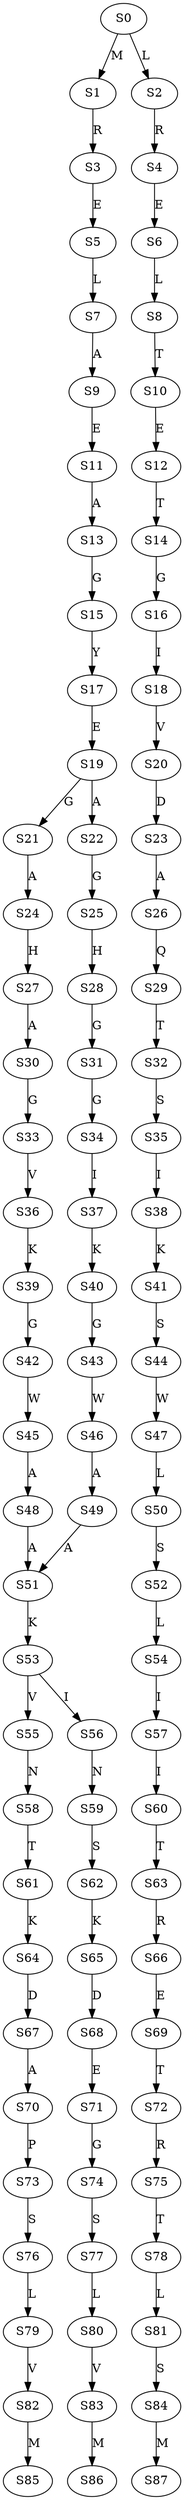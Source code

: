 strict digraph  {
	S0 -> S1 [ label = M ];
	S0 -> S2 [ label = L ];
	S1 -> S3 [ label = R ];
	S2 -> S4 [ label = R ];
	S3 -> S5 [ label = E ];
	S4 -> S6 [ label = E ];
	S5 -> S7 [ label = L ];
	S6 -> S8 [ label = L ];
	S7 -> S9 [ label = A ];
	S8 -> S10 [ label = T ];
	S9 -> S11 [ label = E ];
	S10 -> S12 [ label = E ];
	S11 -> S13 [ label = A ];
	S12 -> S14 [ label = T ];
	S13 -> S15 [ label = G ];
	S14 -> S16 [ label = G ];
	S15 -> S17 [ label = Y ];
	S16 -> S18 [ label = I ];
	S17 -> S19 [ label = E ];
	S18 -> S20 [ label = V ];
	S19 -> S21 [ label = G ];
	S19 -> S22 [ label = A ];
	S20 -> S23 [ label = D ];
	S21 -> S24 [ label = A ];
	S22 -> S25 [ label = G ];
	S23 -> S26 [ label = A ];
	S24 -> S27 [ label = H ];
	S25 -> S28 [ label = H ];
	S26 -> S29 [ label = Q ];
	S27 -> S30 [ label = A ];
	S28 -> S31 [ label = G ];
	S29 -> S32 [ label = T ];
	S30 -> S33 [ label = G ];
	S31 -> S34 [ label = G ];
	S32 -> S35 [ label = S ];
	S33 -> S36 [ label = V ];
	S34 -> S37 [ label = I ];
	S35 -> S38 [ label = I ];
	S36 -> S39 [ label = K ];
	S37 -> S40 [ label = K ];
	S38 -> S41 [ label = K ];
	S39 -> S42 [ label = G ];
	S40 -> S43 [ label = G ];
	S41 -> S44 [ label = S ];
	S42 -> S45 [ label = W ];
	S43 -> S46 [ label = W ];
	S44 -> S47 [ label = W ];
	S45 -> S48 [ label = A ];
	S46 -> S49 [ label = A ];
	S47 -> S50 [ label = L ];
	S48 -> S51 [ label = A ];
	S49 -> S51 [ label = A ];
	S50 -> S52 [ label = S ];
	S51 -> S53 [ label = K ];
	S52 -> S54 [ label = L ];
	S53 -> S55 [ label = V ];
	S53 -> S56 [ label = I ];
	S54 -> S57 [ label = I ];
	S55 -> S58 [ label = N ];
	S56 -> S59 [ label = N ];
	S57 -> S60 [ label = I ];
	S58 -> S61 [ label = T ];
	S59 -> S62 [ label = S ];
	S60 -> S63 [ label = T ];
	S61 -> S64 [ label = K ];
	S62 -> S65 [ label = K ];
	S63 -> S66 [ label = R ];
	S64 -> S67 [ label = D ];
	S65 -> S68 [ label = D ];
	S66 -> S69 [ label = E ];
	S67 -> S70 [ label = A ];
	S68 -> S71 [ label = E ];
	S69 -> S72 [ label = T ];
	S70 -> S73 [ label = P ];
	S71 -> S74 [ label = G ];
	S72 -> S75 [ label = R ];
	S73 -> S76 [ label = S ];
	S74 -> S77 [ label = S ];
	S75 -> S78 [ label = T ];
	S76 -> S79 [ label = L ];
	S77 -> S80 [ label = L ];
	S78 -> S81 [ label = L ];
	S79 -> S82 [ label = V ];
	S80 -> S83 [ label = V ];
	S81 -> S84 [ label = S ];
	S82 -> S85 [ label = M ];
	S83 -> S86 [ label = M ];
	S84 -> S87 [ label = M ];
}
